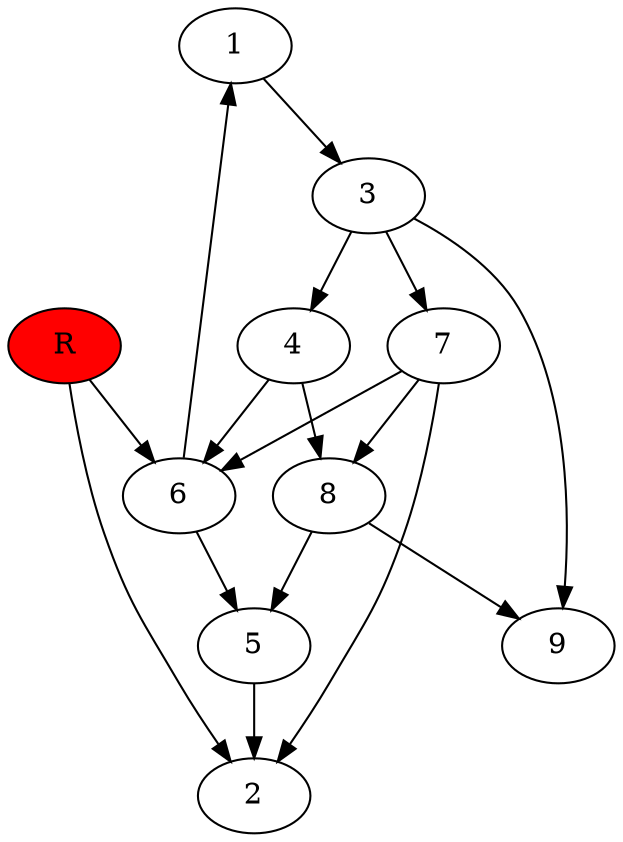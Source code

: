 digraph prb59953 {
	1
	2
	3
	4
	5
	6
	7
	8
	R [fillcolor="#ff0000" style=filled]
	1 -> 3
	3 -> 4
	3 -> 7
	3 -> 9
	4 -> 6
	4 -> 8
	5 -> 2
	6 -> 1
	6 -> 5
	7 -> 2
	7 -> 6
	7 -> 8
	8 -> 5
	8 -> 9
	R -> 2
	R -> 6
}
